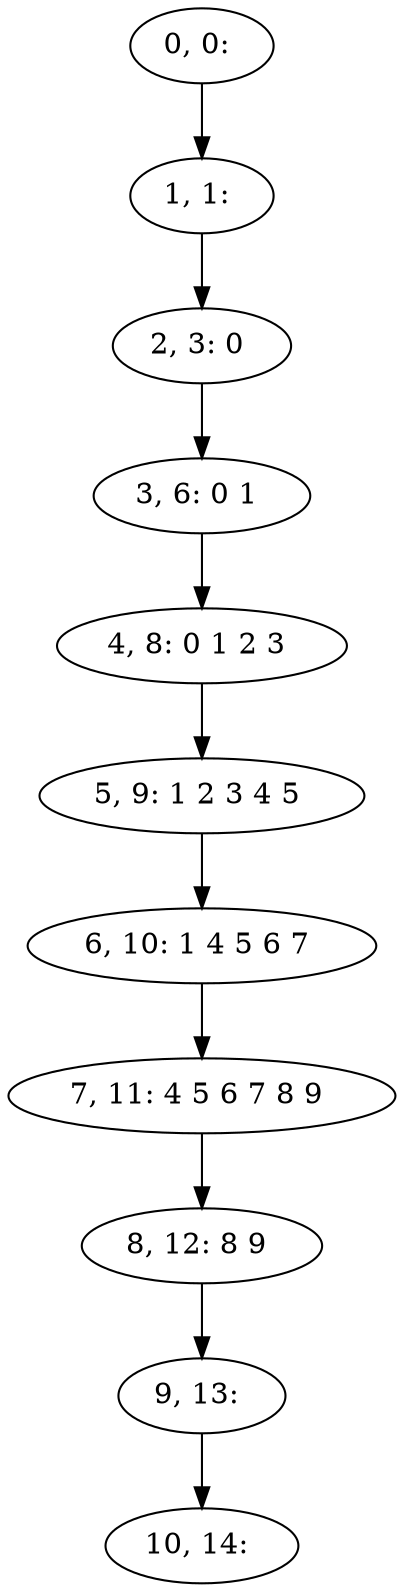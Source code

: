 digraph G {
0[label="0, 0: "];
1[label="1, 1: "];
2[label="2, 3: 0 "];
3[label="3, 6: 0 1 "];
4[label="4, 8: 0 1 2 3 "];
5[label="5, 9: 1 2 3 4 5 "];
6[label="6, 10: 1 4 5 6 7 "];
7[label="7, 11: 4 5 6 7 8 9 "];
8[label="8, 12: 8 9 "];
9[label="9, 13: "];
10[label="10, 14: "];
0->1 ;
1->2 ;
2->3 ;
3->4 ;
4->5 ;
5->6 ;
6->7 ;
7->8 ;
8->9 ;
9->10 ;
}
